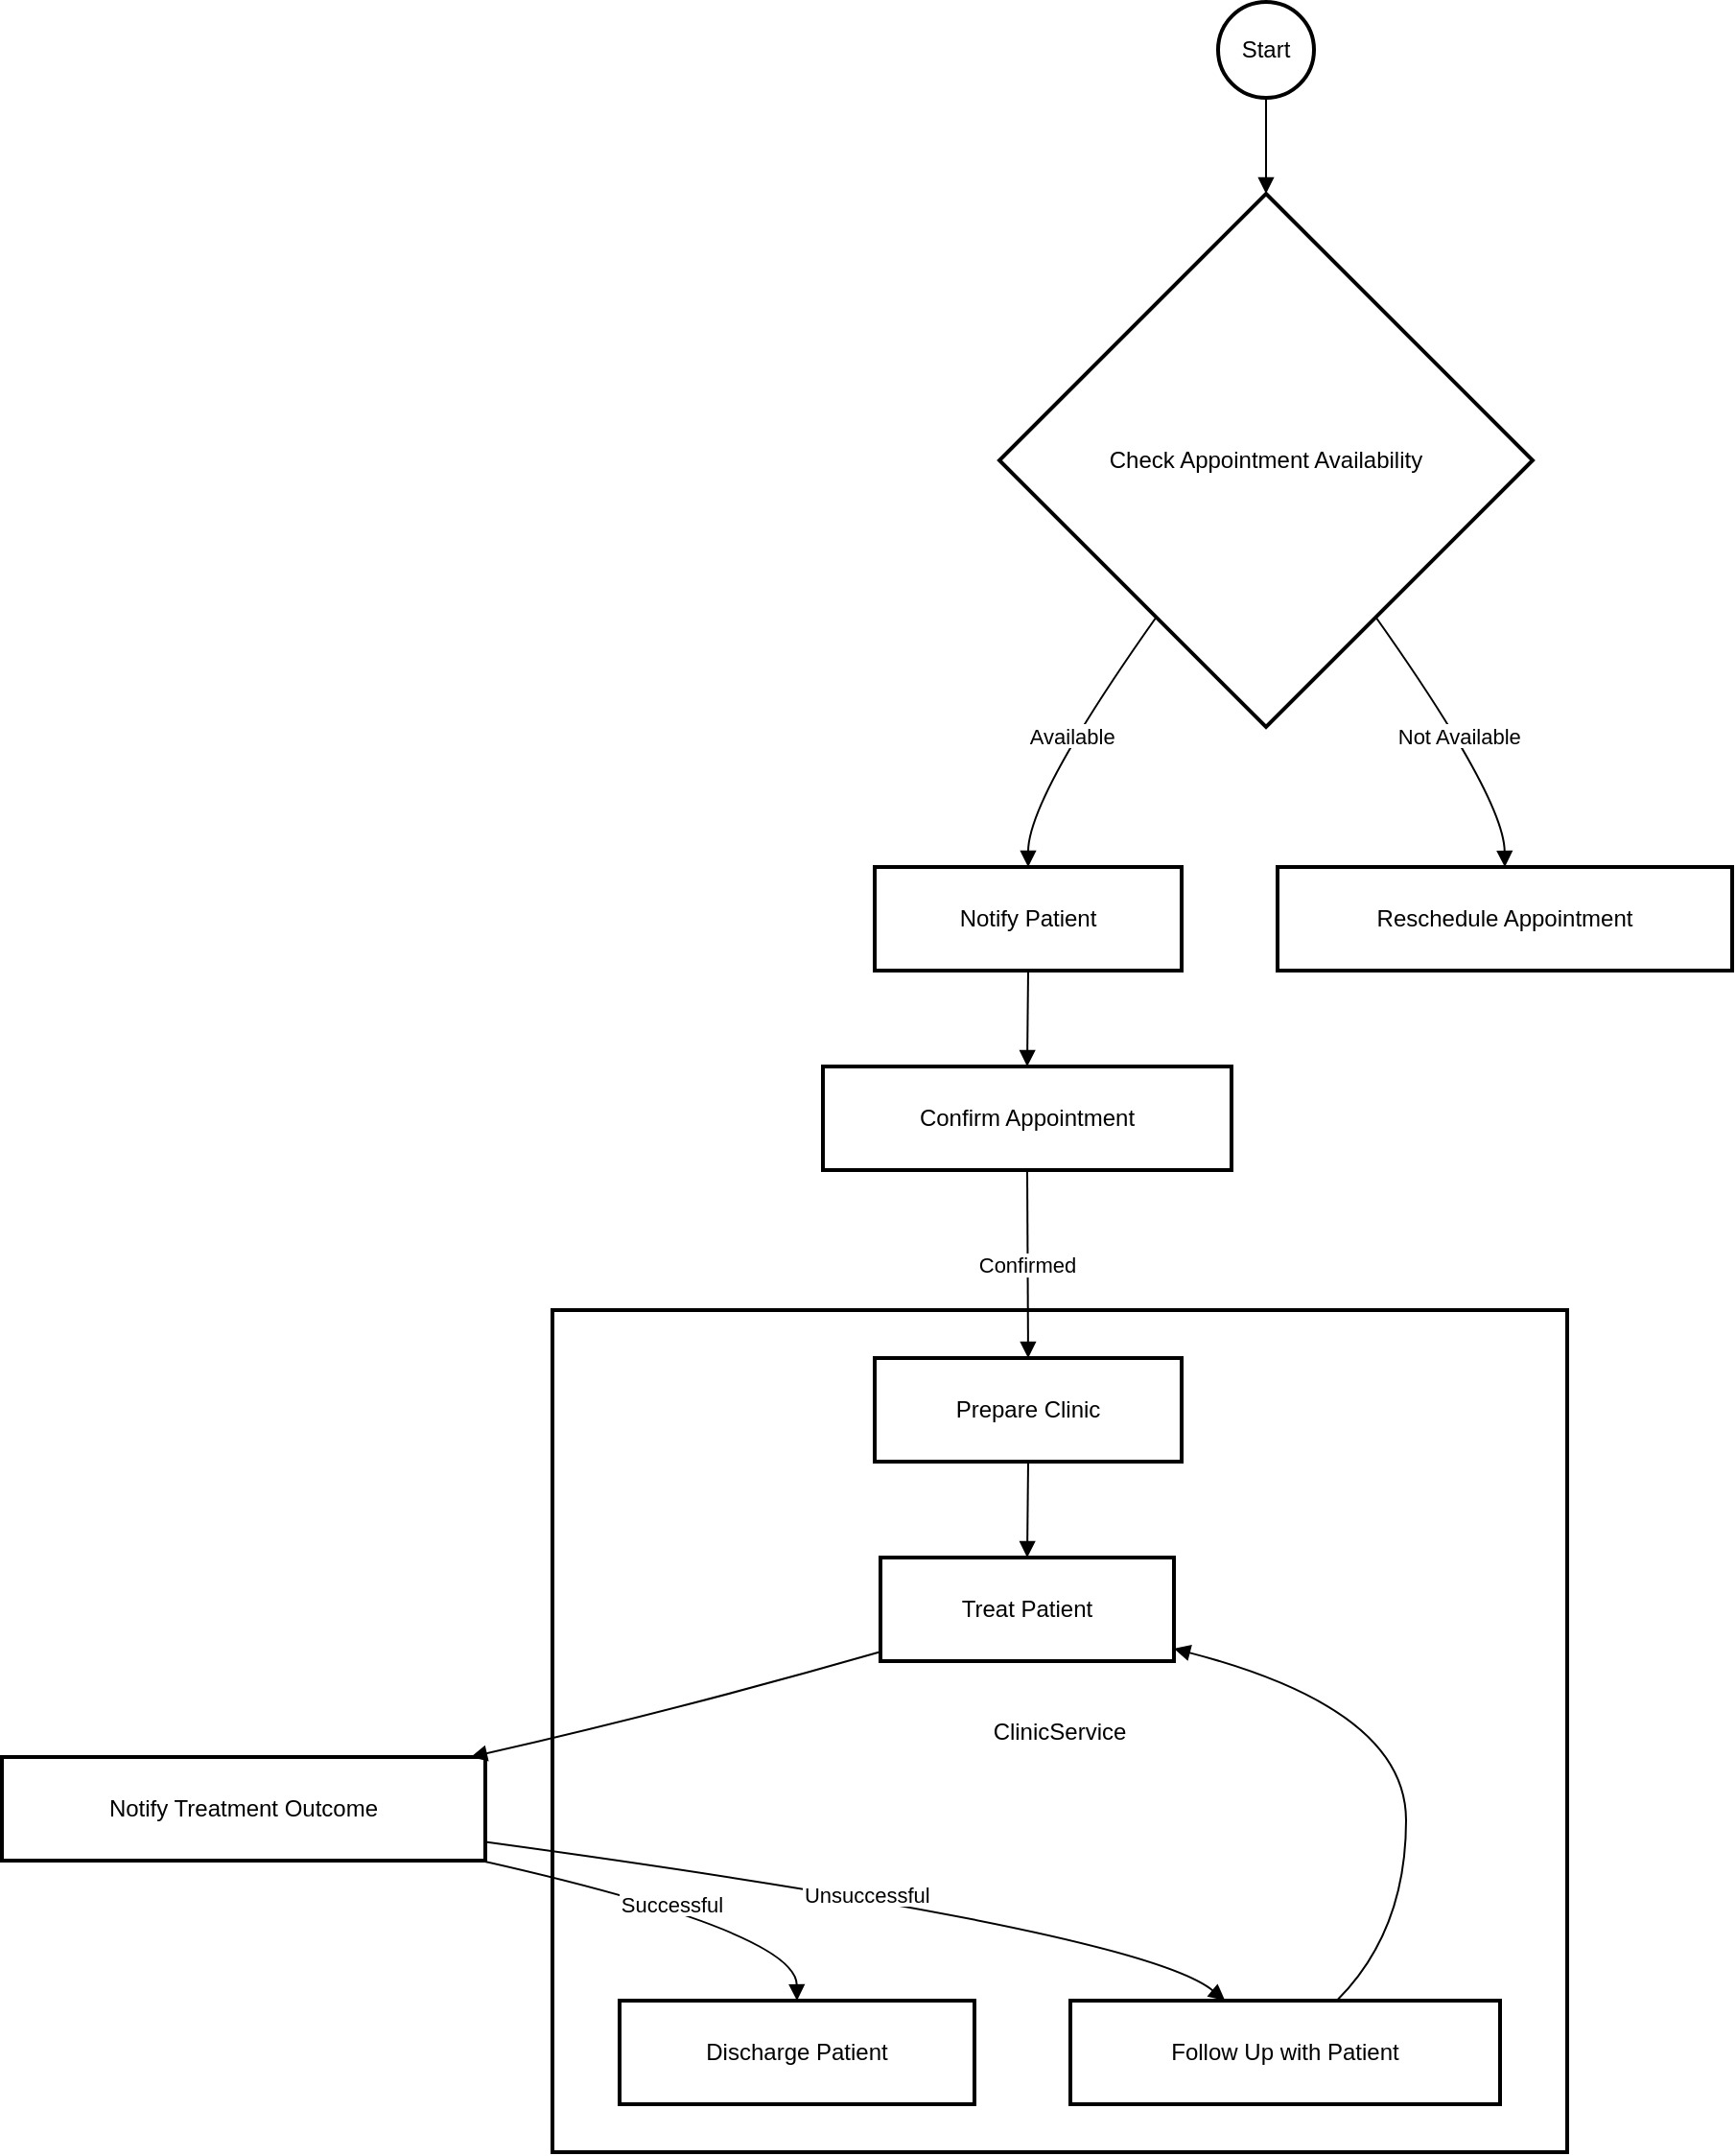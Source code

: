 <mxfile version="26.0.6">
  <diagram name="Página-1" id="1keUiHOcZ2GGf3MMSJtT">
    <mxGraphModel>
      <root>
        <mxCell id="0" />
        <mxCell id="1" parent="0" />
        <mxCell id="2" value="ClinicService" style="whiteSpace=wrap;strokeWidth=2;" vertex="1" parent="1">
          <mxGeometry x="295" y="690" width="529" height="439" as="geometry" />
        </mxCell>
        <mxCell id="3" value="Start" style="ellipse;aspect=fixed;strokeWidth=2;whiteSpace=wrap;" vertex="1" parent="1">
          <mxGeometry x="642" y="8" width="50" height="50" as="geometry" />
        </mxCell>
        <mxCell id="4" value="Check Appointment Availability" style="rhombus;strokeWidth=2;whiteSpace=wrap;" vertex="1" parent="1">
          <mxGeometry x="528" y="108" width="278" height="278" as="geometry" />
        </mxCell>
        <mxCell id="5" value="Notify Patient" style="whiteSpace=wrap;strokeWidth=2;" vertex="1" parent="1">
          <mxGeometry x="463" y="459" width="160" height="54" as="geometry" />
        </mxCell>
        <mxCell id="6" value="Reschedule Appointment" style="whiteSpace=wrap;strokeWidth=2;" vertex="1" parent="1">
          <mxGeometry x="673" y="459" width="237" height="54" as="geometry" />
        </mxCell>
        <mxCell id="7" value="Confirm Appointment" style="whiteSpace=wrap;strokeWidth=2;" vertex="1" parent="1">
          <mxGeometry x="436" y="563" width="213" height="54" as="geometry" />
        </mxCell>
        <mxCell id="8" value="Prepare Clinic" style="whiteSpace=wrap;strokeWidth=2;" vertex="1" parent="1">
          <mxGeometry x="463" y="715" width="160" height="54" as="geometry" />
        </mxCell>
        <mxCell id="9" value="Treat Patient" style="whiteSpace=wrap;strokeWidth=2;" vertex="1" parent="1">
          <mxGeometry x="466" y="819" width="153" height="54" as="geometry" />
        </mxCell>
        <mxCell id="10" value="Notify Treatment Outcome" style="whiteSpace=wrap;strokeWidth=2;" vertex="1" parent="1">
          <mxGeometry x="8" y="923" width="252" height="54" as="geometry" />
        </mxCell>
        <mxCell id="11" value="Discharge Patient" style="whiteSpace=wrap;strokeWidth=2;" vertex="1" parent="1">
          <mxGeometry x="330" y="1050" width="185" height="54" as="geometry" />
        </mxCell>
        <mxCell id="12" value="Follow Up with Patient" style="whiteSpace=wrap;strokeWidth=2;" vertex="1" parent="1">
          <mxGeometry x="565" y="1050" width="224" height="54" as="geometry" />
        </mxCell>
        <mxCell id="13" value="" style="curved=1;startArrow=none;endArrow=block;exitX=0.5;exitY=1;entryX=0.5;entryY=0;" edge="1" parent="1" source="3" target="4">
          <mxGeometry relative="1" as="geometry">
            <Array as="points" />
          </mxGeometry>
        </mxCell>
        <mxCell id="14" value="Available" style="curved=1;startArrow=none;endArrow=block;exitX=0.15;exitY=1;entryX=0.5;entryY=0;" edge="1" parent="1" source="4" target="5">
          <mxGeometry relative="1" as="geometry">
            <Array as="points">
              <mxPoint x="543" y="423" />
            </Array>
          </mxGeometry>
        </mxCell>
        <mxCell id="15" value="Not Available" style="curved=1;startArrow=none;endArrow=block;exitX=0.85;exitY=1;entryX=0.5;entryY=0;" edge="1" parent="1" source="4" target="6">
          <mxGeometry relative="1" as="geometry">
            <Array as="points">
              <mxPoint x="791" y="423" />
            </Array>
          </mxGeometry>
        </mxCell>
        <mxCell id="16" value="" style="curved=1;startArrow=none;endArrow=block;exitX=0.5;exitY=1;entryX=0.5;entryY=0;" edge="1" parent="1" source="5" target="7">
          <mxGeometry relative="1" as="geometry">
            <Array as="points" />
          </mxGeometry>
        </mxCell>
        <mxCell id="17" value="Confirmed" style="curved=1;startArrow=none;endArrow=block;exitX=0.5;exitY=1;entryX=0.5;entryY=0;" edge="1" parent="1" source="7" target="8">
          <mxGeometry relative="1" as="geometry">
            <Array as="points" />
          </mxGeometry>
        </mxCell>
        <mxCell id="18" value="" style="curved=1;startArrow=none;endArrow=block;exitX=0.5;exitY=1;entryX=0.5;entryY=0;" edge="1" parent="1" source="8" target="9">
          <mxGeometry relative="1" as="geometry">
            <Array as="points" />
          </mxGeometry>
        </mxCell>
        <mxCell id="19" value="" style="curved=1;startArrow=none;endArrow=block;exitX=0;exitY=0.91;entryX=0.97;entryY=0;" edge="1" parent="1" source="9" target="10">
          <mxGeometry relative="1" as="geometry">
            <Array as="points">
              <mxPoint x="362" y="898" />
            </Array>
          </mxGeometry>
        </mxCell>
        <mxCell id="20" value="Successful" style="curved=1;startArrow=none;endArrow=block;exitX=0.99;exitY=1;entryX=0.5;entryY=0;" edge="1" parent="1" source="10" target="11">
          <mxGeometry relative="1" as="geometry">
            <Array as="points">
              <mxPoint x="422" y="1014" />
            </Array>
          </mxGeometry>
        </mxCell>
        <mxCell id="21" value="Unsuccessful" style="curved=1;startArrow=none;endArrow=block;exitX=1;exitY=0.82;entryX=0.36;entryY=0;" edge="1" parent="1" source="10" target="12">
          <mxGeometry relative="1" as="geometry">
            <Array as="points">
              <mxPoint x="602" y="1014" />
            </Array>
          </mxGeometry>
        </mxCell>
        <mxCell id="22" value="" style="curved=1;startArrow=none;endArrow=block;exitX=0.62;exitY=0;entryX=1;entryY=0.88;" edge="1" parent="1" source="12" target="9">
          <mxGeometry relative="1" as="geometry">
            <Array as="points">
              <mxPoint x="740" y="1014" />
              <mxPoint x="740" y="898" />
            </Array>
          </mxGeometry>
        </mxCell>
      </root>
    </mxGraphModel>
  </diagram>
</mxfile>
